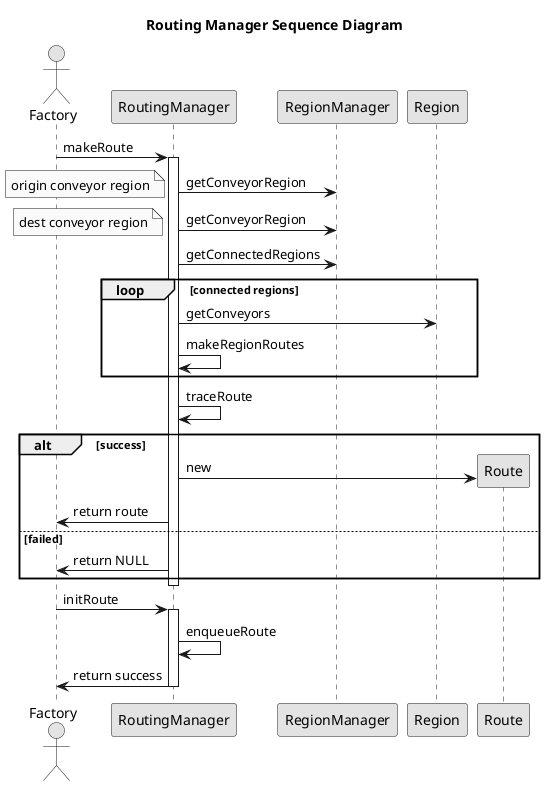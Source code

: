@startuml
skinparam linetype ortho
skinparam Monochrome true
skinparam classAttributeIconSize 0

title Routing Manager Sequence Diagram

actor Factory as Factory

Factory -> RoutingManager: makeRoute
activate RoutingManager

RoutingManager -> RegionManager: getConveyorRegion
note left: origin conveyor region

RoutingManager -> RegionManager: getConveyorRegion
note left: dest conveyor region

RoutingManager -> RegionManager: getConnectedRegions

loop connected regions
    RoutingManager -> Region: getConveyors
    RoutingManager -> RoutingManager: makeRegionRoutes
end

RoutingManager -> RoutingManager: traceRoute

alt success
    create Route
    RoutingManager -> Route: new
    RoutingManager -> Factory: return route
else failed
    RoutingManager -> Factory: return NULL
end


deactivate RoutingManager

Factory -> RoutingManager: initRoute
activate RoutingManager
RoutingManager -> RoutingManager: enqueueRoute
RoutingManager -> Factory: return success
deactivate RoutingManager
@enduml